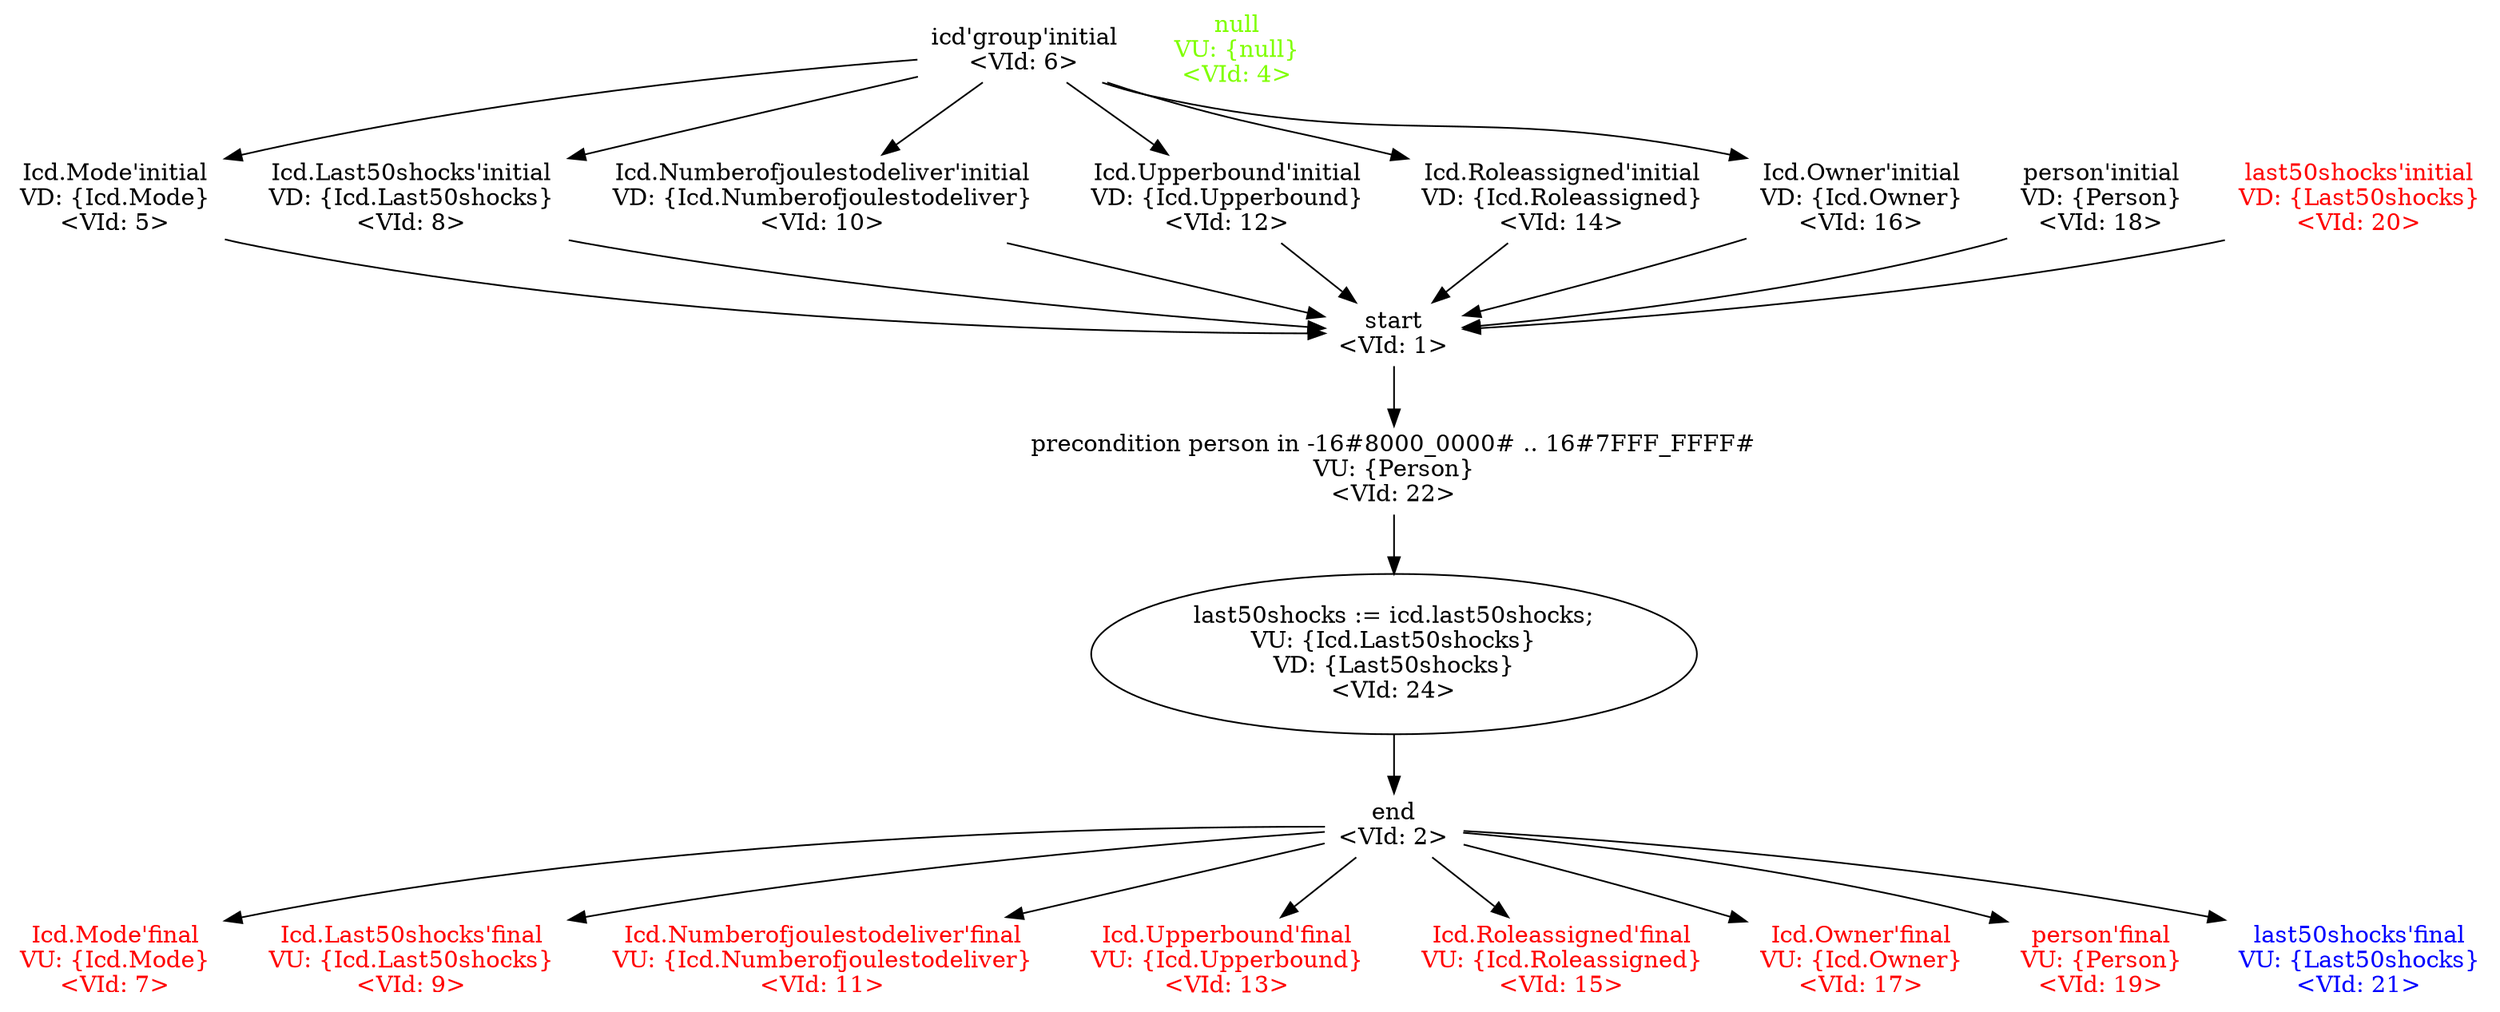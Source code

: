 // subprogram_readlast50shocks_cfg
digraph G {
   graph [splines=True];
    1 [label="start\n<VId: 1>",shape="plaintext"];
    2 [label="end\n<VId: 2>",shape="plaintext"];
    4 [label="null\nVU: {null}\n<VId: 4>",shape="plaintext",fontcolor="chartreuse"];
    5 [label="Icd.Mode'initial\nVD: {Icd.Mode}\n<VId: 5>",shape="plaintext"];
    6 [label="icd'group'initial\n<VId: 6>",shape="plaintext"];
    7 [label="Icd.Mode'final\nVU: {Icd.Mode}\n<VId: 7>",shape="plaintext",fontcolor="red"];
    8 [label="Icd.Last50shocks'initial\nVD: {Icd.Last50shocks}\n<VId: 8>",shape="plaintext"];
    9 [label="Icd.Last50shocks'final\nVU: {Icd.Last50shocks}\n<VId: 9>",shape="plaintext",fontcolor="red"];
    10 [label="Icd.Numberofjoulestodeliver'initial\nVD: {Icd.Numberofjoulestodeliver}\n<VId: 10>",shape="plaintext"];
    11 [label="Icd.Numberofjoulestodeliver'final\nVU: {Icd.Numberofjoulestodeliver}\n<VId: 11>",shape="plaintext",fontcolor="red"];
    12 [label="Icd.Upperbound'initial\nVD: {Icd.Upperbound}\n<VId: 12>",shape="plaintext"];
    13 [label="Icd.Upperbound'final\nVU: {Icd.Upperbound}\n<VId: 13>",shape="plaintext",fontcolor="red"];
    14 [label="Icd.Roleassigned'initial\nVD: {Icd.Roleassigned}\n<VId: 14>",shape="plaintext"];
    15 [label="Icd.Roleassigned'final\nVU: {Icd.Roleassigned}\n<VId: 15>",shape="plaintext",fontcolor="red"];
    16 [label="Icd.Owner'initial\nVD: {Icd.Owner}\n<VId: 16>",shape="plaintext"];
    17 [label="Icd.Owner'final\nVU: {Icd.Owner}\n<VId: 17>",shape="plaintext",fontcolor="red"];
    18 [label="person'initial\nVD: {Person}\n<VId: 18>",shape="plaintext"];
    19 [label="person'final\nVU: {Person}\n<VId: 19>",shape="plaintext",fontcolor="red"];
    20 [label="last50shocks'initial\nVD: {Last50shocks}\n<VId: 20>",shape="plaintext",fontcolor="red"];
    21 [label="last50shocks'final\nVU: {Last50shocks}\n<VId: 21>",shape="plaintext",fontcolor="blue"];
    22 [label="precondition person in -16#8000_0000# .. 16#7FFF_FFFF#\nVU: {Person}\n<VId: 22>",shape="plaintext"];
    24 [label="last50shocks := icd.last50shocks;\nVU: {Icd.Last50shocks}\nVD: {Last50shocks}\n<VId: 24>"];

    1 ->  22 [arrowType="normal"];
    2 ->  7 [arrowType="normal"];
    2 ->  9 [arrowType="normal"];
    2 ->  11 [arrowType="normal"];
    2 ->  13 [arrowType="normal"];
    2 ->  15 [arrowType="normal"];
    2 ->  17 [arrowType="normal"];
    2 ->  19 [arrowType="normal"];
    2 ->  21 [arrowType="normal"];
    5 ->  1 [arrowType="normal"];
    6 ->  5 [arrowType="normal"];
    6 ->  8 [arrowType="normal"];
    6 ->  10 [arrowType="normal"];
    6 ->  12 [arrowType="normal"];
    6 ->  14 [arrowType="normal"];
    6 ->  16 [arrowType="normal"];
    8 ->  1 [arrowType="normal"];
    10 ->  1 [arrowType="normal"];
    12 ->  1 [arrowType="normal"];
    14 ->  1 [arrowType="normal"];
    16 ->  1 [arrowType="normal"];
    18 ->  1 [arrowType="normal"];
    20 ->  1 [arrowType="normal"];
    22 ->  24 [arrowType="normal"];
    24 ->  2 [arrowType="normal"];
}
